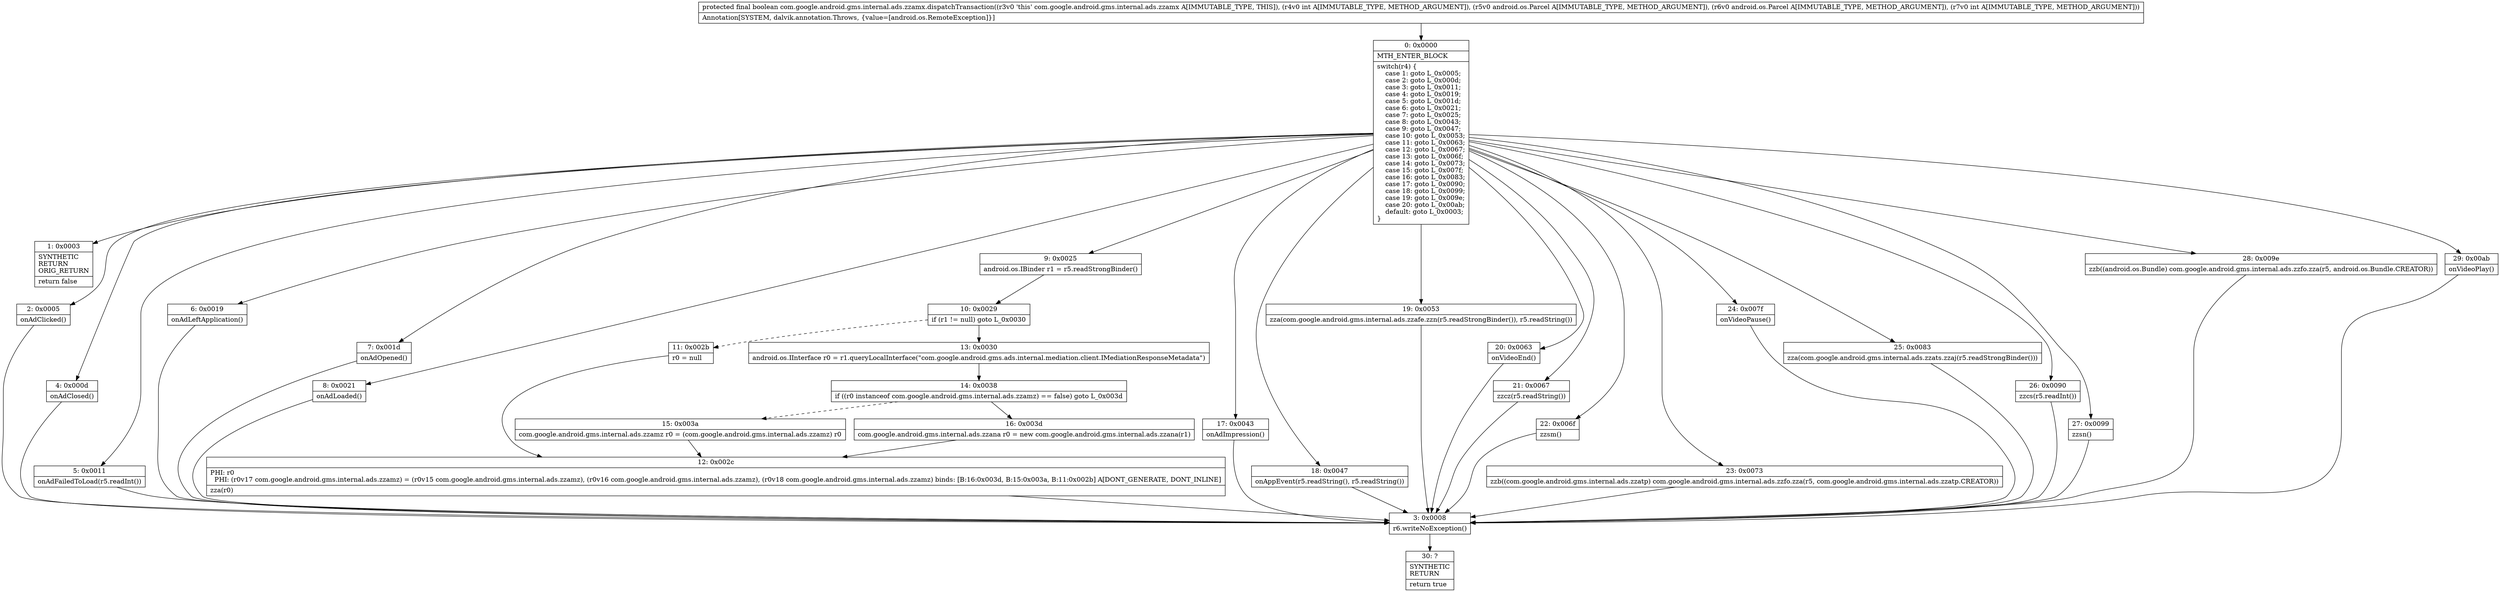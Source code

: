 digraph "CFG forcom.google.android.gms.internal.ads.zzamx.dispatchTransaction(ILandroid\/os\/Parcel;Landroid\/os\/Parcel;I)Z" {
Node_0 [shape=record,label="{0\:\ 0x0000|MTH_ENTER_BLOCK\l|switch(r4) \{\l    case 1: goto L_0x0005;\l    case 2: goto L_0x000d;\l    case 3: goto L_0x0011;\l    case 4: goto L_0x0019;\l    case 5: goto L_0x001d;\l    case 6: goto L_0x0021;\l    case 7: goto L_0x0025;\l    case 8: goto L_0x0043;\l    case 9: goto L_0x0047;\l    case 10: goto L_0x0053;\l    case 11: goto L_0x0063;\l    case 12: goto L_0x0067;\l    case 13: goto L_0x006f;\l    case 14: goto L_0x0073;\l    case 15: goto L_0x007f;\l    case 16: goto L_0x0083;\l    case 17: goto L_0x0090;\l    case 18: goto L_0x0099;\l    case 19: goto L_0x009e;\l    case 20: goto L_0x00ab;\l    default: goto L_0x0003;\l\}\l}"];
Node_1 [shape=record,label="{1\:\ 0x0003|SYNTHETIC\lRETURN\lORIG_RETURN\l|return false\l}"];
Node_2 [shape=record,label="{2\:\ 0x0005|onAdClicked()\l}"];
Node_3 [shape=record,label="{3\:\ 0x0008|r6.writeNoException()\l}"];
Node_4 [shape=record,label="{4\:\ 0x000d|onAdClosed()\l}"];
Node_5 [shape=record,label="{5\:\ 0x0011|onAdFailedToLoad(r5.readInt())\l}"];
Node_6 [shape=record,label="{6\:\ 0x0019|onAdLeftApplication()\l}"];
Node_7 [shape=record,label="{7\:\ 0x001d|onAdOpened()\l}"];
Node_8 [shape=record,label="{8\:\ 0x0021|onAdLoaded()\l}"];
Node_9 [shape=record,label="{9\:\ 0x0025|android.os.IBinder r1 = r5.readStrongBinder()\l}"];
Node_10 [shape=record,label="{10\:\ 0x0029|if (r1 != null) goto L_0x0030\l}"];
Node_11 [shape=record,label="{11\:\ 0x002b|r0 = null\l}"];
Node_12 [shape=record,label="{12\:\ 0x002c|PHI: r0 \l  PHI: (r0v17 com.google.android.gms.internal.ads.zzamz) = (r0v15 com.google.android.gms.internal.ads.zzamz), (r0v16 com.google.android.gms.internal.ads.zzamz), (r0v18 com.google.android.gms.internal.ads.zzamz) binds: [B:16:0x003d, B:15:0x003a, B:11:0x002b] A[DONT_GENERATE, DONT_INLINE]\l|zza(r0)\l}"];
Node_13 [shape=record,label="{13\:\ 0x0030|android.os.IInterface r0 = r1.queryLocalInterface(\"com.google.android.gms.ads.internal.mediation.client.IMediationResponseMetadata\")\l}"];
Node_14 [shape=record,label="{14\:\ 0x0038|if ((r0 instanceof com.google.android.gms.internal.ads.zzamz) == false) goto L_0x003d\l}"];
Node_15 [shape=record,label="{15\:\ 0x003a|com.google.android.gms.internal.ads.zzamz r0 = (com.google.android.gms.internal.ads.zzamz) r0\l}"];
Node_16 [shape=record,label="{16\:\ 0x003d|com.google.android.gms.internal.ads.zzana r0 = new com.google.android.gms.internal.ads.zzana(r1)\l}"];
Node_17 [shape=record,label="{17\:\ 0x0043|onAdImpression()\l}"];
Node_18 [shape=record,label="{18\:\ 0x0047|onAppEvent(r5.readString(), r5.readString())\l}"];
Node_19 [shape=record,label="{19\:\ 0x0053|zza(com.google.android.gms.internal.ads.zzafe.zzn(r5.readStrongBinder()), r5.readString())\l}"];
Node_20 [shape=record,label="{20\:\ 0x0063|onVideoEnd()\l}"];
Node_21 [shape=record,label="{21\:\ 0x0067|zzcz(r5.readString())\l}"];
Node_22 [shape=record,label="{22\:\ 0x006f|zzsm()\l}"];
Node_23 [shape=record,label="{23\:\ 0x0073|zzb((com.google.android.gms.internal.ads.zzatp) com.google.android.gms.internal.ads.zzfo.zza(r5, com.google.android.gms.internal.ads.zzatp.CREATOR))\l}"];
Node_24 [shape=record,label="{24\:\ 0x007f|onVideoPause()\l}"];
Node_25 [shape=record,label="{25\:\ 0x0083|zza(com.google.android.gms.internal.ads.zzats.zzaj(r5.readStrongBinder()))\l}"];
Node_26 [shape=record,label="{26\:\ 0x0090|zzcs(r5.readInt())\l}"];
Node_27 [shape=record,label="{27\:\ 0x0099|zzsn()\l}"];
Node_28 [shape=record,label="{28\:\ 0x009e|zzb((android.os.Bundle) com.google.android.gms.internal.ads.zzfo.zza(r5, android.os.Bundle.CREATOR))\l}"];
Node_29 [shape=record,label="{29\:\ 0x00ab|onVideoPlay()\l}"];
Node_30 [shape=record,label="{30\:\ ?|SYNTHETIC\lRETURN\l|return true\l}"];
MethodNode[shape=record,label="{protected final boolean com.google.android.gms.internal.ads.zzamx.dispatchTransaction((r3v0 'this' com.google.android.gms.internal.ads.zzamx A[IMMUTABLE_TYPE, THIS]), (r4v0 int A[IMMUTABLE_TYPE, METHOD_ARGUMENT]), (r5v0 android.os.Parcel A[IMMUTABLE_TYPE, METHOD_ARGUMENT]), (r6v0 android.os.Parcel A[IMMUTABLE_TYPE, METHOD_ARGUMENT]), (r7v0 int A[IMMUTABLE_TYPE, METHOD_ARGUMENT]))  | Annotation[SYSTEM, dalvik.annotation.Throws, \{value=[android.os.RemoteException]\}]\l}"];
MethodNode -> Node_0;
Node_0 -> Node_1;
Node_0 -> Node_2;
Node_0 -> Node_4;
Node_0 -> Node_5;
Node_0 -> Node_6;
Node_0 -> Node_7;
Node_0 -> Node_8;
Node_0 -> Node_9;
Node_0 -> Node_17;
Node_0 -> Node_18;
Node_0 -> Node_19;
Node_0 -> Node_20;
Node_0 -> Node_21;
Node_0 -> Node_22;
Node_0 -> Node_23;
Node_0 -> Node_24;
Node_0 -> Node_25;
Node_0 -> Node_26;
Node_0 -> Node_27;
Node_0 -> Node_28;
Node_0 -> Node_29;
Node_2 -> Node_3;
Node_3 -> Node_30;
Node_4 -> Node_3;
Node_5 -> Node_3;
Node_6 -> Node_3;
Node_7 -> Node_3;
Node_8 -> Node_3;
Node_9 -> Node_10;
Node_10 -> Node_11[style=dashed];
Node_10 -> Node_13;
Node_11 -> Node_12;
Node_12 -> Node_3;
Node_13 -> Node_14;
Node_14 -> Node_15[style=dashed];
Node_14 -> Node_16;
Node_15 -> Node_12;
Node_16 -> Node_12;
Node_17 -> Node_3;
Node_18 -> Node_3;
Node_19 -> Node_3;
Node_20 -> Node_3;
Node_21 -> Node_3;
Node_22 -> Node_3;
Node_23 -> Node_3;
Node_24 -> Node_3;
Node_25 -> Node_3;
Node_26 -> Node_3;
Node_27 -> Node_3;
Node_28 -> Node_3;
Node_29 -> Node_3;
}

